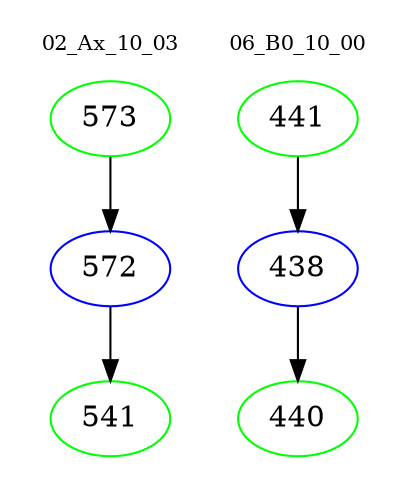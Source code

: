 digraph{
subgraph cluster_0 {
color = white
label = "02_Ax_10_03";
fontsize=10;
T0_573 [label="573", color="green"]
T0_573 -> T0_572 [color="black"]
T0_572 [label="572", color="blue"]
T0_572 -> T0_541 [color="black"]
T0_541 [label="541", color="green"]
}
subgraph cluster_1 {
color = white
label = "06_B0_10_00";
fontsize=10;
T1_441 [label="441", color="green"]
T1_441 -> T1_438 [color="black"]
T1_438 [label="438", color="blue"]
T1_438 -> T1_440 [color="black"]
T1_440 [label="440", color="green"]
}
}
